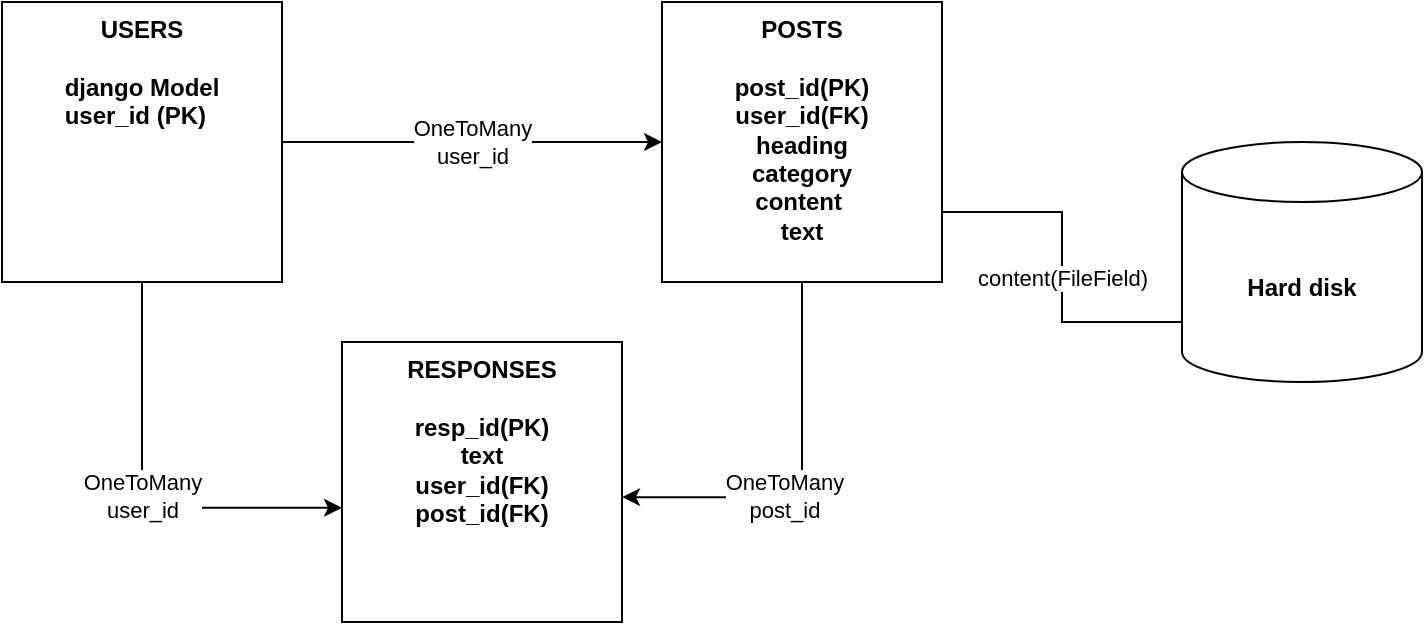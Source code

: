 <mxfile version="21.6.9" type="device">
  <diagram name="Страница — 1" id="3jYrE778VPIsXtVfD_sI">
    <mxGraphModel dx="880" dy="438" grid="1" gridSize="10" guides="1" tooltips="1" connect="1" arrows="1" fold="1" page="1" pageScale="1" pageWidth="827" pageHeight="1169" math="0" shadow="0">
      <root>
        <mxCell id="0" />
        <mxCell id="1" parent="0" />
        <mxCell id="ff9S3n3taPv78_dv2JjZ-6" value="OneToMany&lt;br&gt;user_id" style="edgeStyle=orthogonalEdgeStyle;rounded=0;orthogonalLoop=1;jettySize=auto;html=1;exitX=1;exitY=0.5;exitDx=0;exitDy=0;entryX=0;entryY=0.5;entryDx=0;entryDy=0;" edge="1" parent="1" source="ff9S3n3taPv78_dv2JjZ-3" target="ff9S3n3taPv78_dv2JjZ-4">
          <mxGeometry relative="1" as="geometry">
            <mxPoint as="offset" />
          </mxGeometry>
        </mxCell>
        <mxCell id="ff9S3n3taPv78_dv2JjZ-16" value="OneToMany&lt;br&gt;user_id" style="edgeStyle=orthogonalEdgeStyle;rounded=0;orthogonalLoop=1;jettySize=auto;html=1;exitX=0.5;exitY=1;exitDx=0;exitDy=0;entryX=0;entryY=0.592;entryDx=0;entryDy=0;entryPerimeter=0;" edge="1" parent="1" source="ff9S3n3taPv78_dv2JjZ-3" target="ff9S3n3taPv78_dv2JjZ-5">
          <mxGeometry relative="1" as="geometry" />
        </mxCell>
        <mxCell id="ff9S3n3taPv78_dv2JjZ-3" value="&lt;b&gt;USERS&lt;br&gt;&lt;br&gt;&lt;div style=&quot;text-align: left;&quot;&gt;django Model&lt;/div&gt;&lt;div style=&quot;text-align: left;&quot;&gt;user_id (PK)&lt;/div&gt;&lt;/b&gt;" style="whiteSpace=wrap;html=1;aspect=fixed;align=center;strokeColor=default;verticalAlign=top;" vertex="1" parent="1">
          <mxGeometry x="100" y="90" width="140" height="140" as="geometry" />
        </mxCell>
        <mxCell id="ff9S3n3taPv78_dv2JjZ-11" value="content(FileField)" style="edgeStyle=orthogonalEdgeStyle;rounded=0;orthogonalLoop=1;jettySize=auto;html=1;exitX=1;exitY=0.75;exitDx=0;exitDy=0;entryX=0.083;entryY=0.75;entryDx=0;entryDy=0;entryPerimeter=0;" edge="1" parent="1" source="ff9S3n3taPv78_dv2JjZ-4" target="ff9S3n3taPv78_dv2JjZ-10">
          <mxGeometry relative="1" as="geometry" />
        </mxCell>
        <mxCell id="ff9S3n3taPv78_dv2JjZ-14" style="edgeStyle=orthogonalEdgeStyle;rounded=0;orthogonalLoop=1;jettySize=auto;html=1;exitX=0.5;exitY=1;exitDx=0;exitDy=0;entryX=1;entryY=0.554;entryDx=0;entryDy=0;entryPerimeter=0;" edge="1" parent="1" source="ff9S3n3taPv78_dv2JjZ-4" target="ff9S3n3taPv78_dv2JjZ-5">
          <mxGeometry relative="1" as="geometry" />
        </mxCell>
        <mxCell id="ff9S3n3taPv78_dv2JjZ-15" value="OneToMany&lt;br&gt;post_id" style="edgeLabel;html=1;align=center;verticalAlign=middle;resizable=0;points=[];" vertex="1" connectable="0" parent="ff9S3n3taPv78_dv2JjZ-14">
          <mxGeometry x="0.179" y="-1" relative="1" as="geometry">
            <mxPoint as="offset" />
          </mxGeometry>
        </mxCell>
        <mxCell id="ff9S3n3taPv78_dv2JjZ-4" value="&lt;b&gt;POSTS&lt;br&gt;&lt;br&gt;post_id(PK)&lt;br&gt;&lt;/b&gt;&lt;b style=&quot;border-color: var(--border-color);&quot;&gt;user_id(FK)&lt;/b&gt;&lt;b&gt;&lt;br&gt;heading&lt;br&gt;category&lt;br&gt;content&amp;nbsp;&lt;br&gt;text&lt;br&gt;&lt;br&gt;&lt;/b&gt;" style="whiteSpace=wrap;html=1;aspect=fixed;verticalAlign=top;" vertex="1" parent="1">
          <mxGeometry x="430" y="90" width="140" height="140" as="geometry" />
        </mxCell>
        <mxCell id="ff9S3n3taPv78_dv2JjZ-5" value="&lt;b&gt;RESPONSES&lt;br&gt;&lt;br&gt;resp_id(PK)&lt;br&gt;text&lt;br&gt;user_id(FK)&lt;br&gt;post_id(FK)&lt;br&gt;&lt;br&gt;&lt;br&gt;&lt;/b&gt;" style="whiteSpace=wrap;html=1;aspect=fixed;align=center;verticalAlign=top;" vertex="1" parent="1">
          <mxGeometry x="270" y="260" width="140" height="140" as="geometry" />
        </mxCell>
        <mxCell id="ff9S3n3taPv78_dv2JjZ-10" value="&lt;b&gt;Hard disk&lt;br&gt;&lt;/b&gt;" style="shape=cylinder3;whiteSpace=wrap;html=1;boundedLbl=1;backgroundOutline=1;size=15;" vertex="1" parent="1">
          <mxGeometry x="690" y="160" width="120" height="120" as="geometry" />
        </mxCell>
      </root>
    </mxGraphModel>
  </diagram>
</mxfile>
